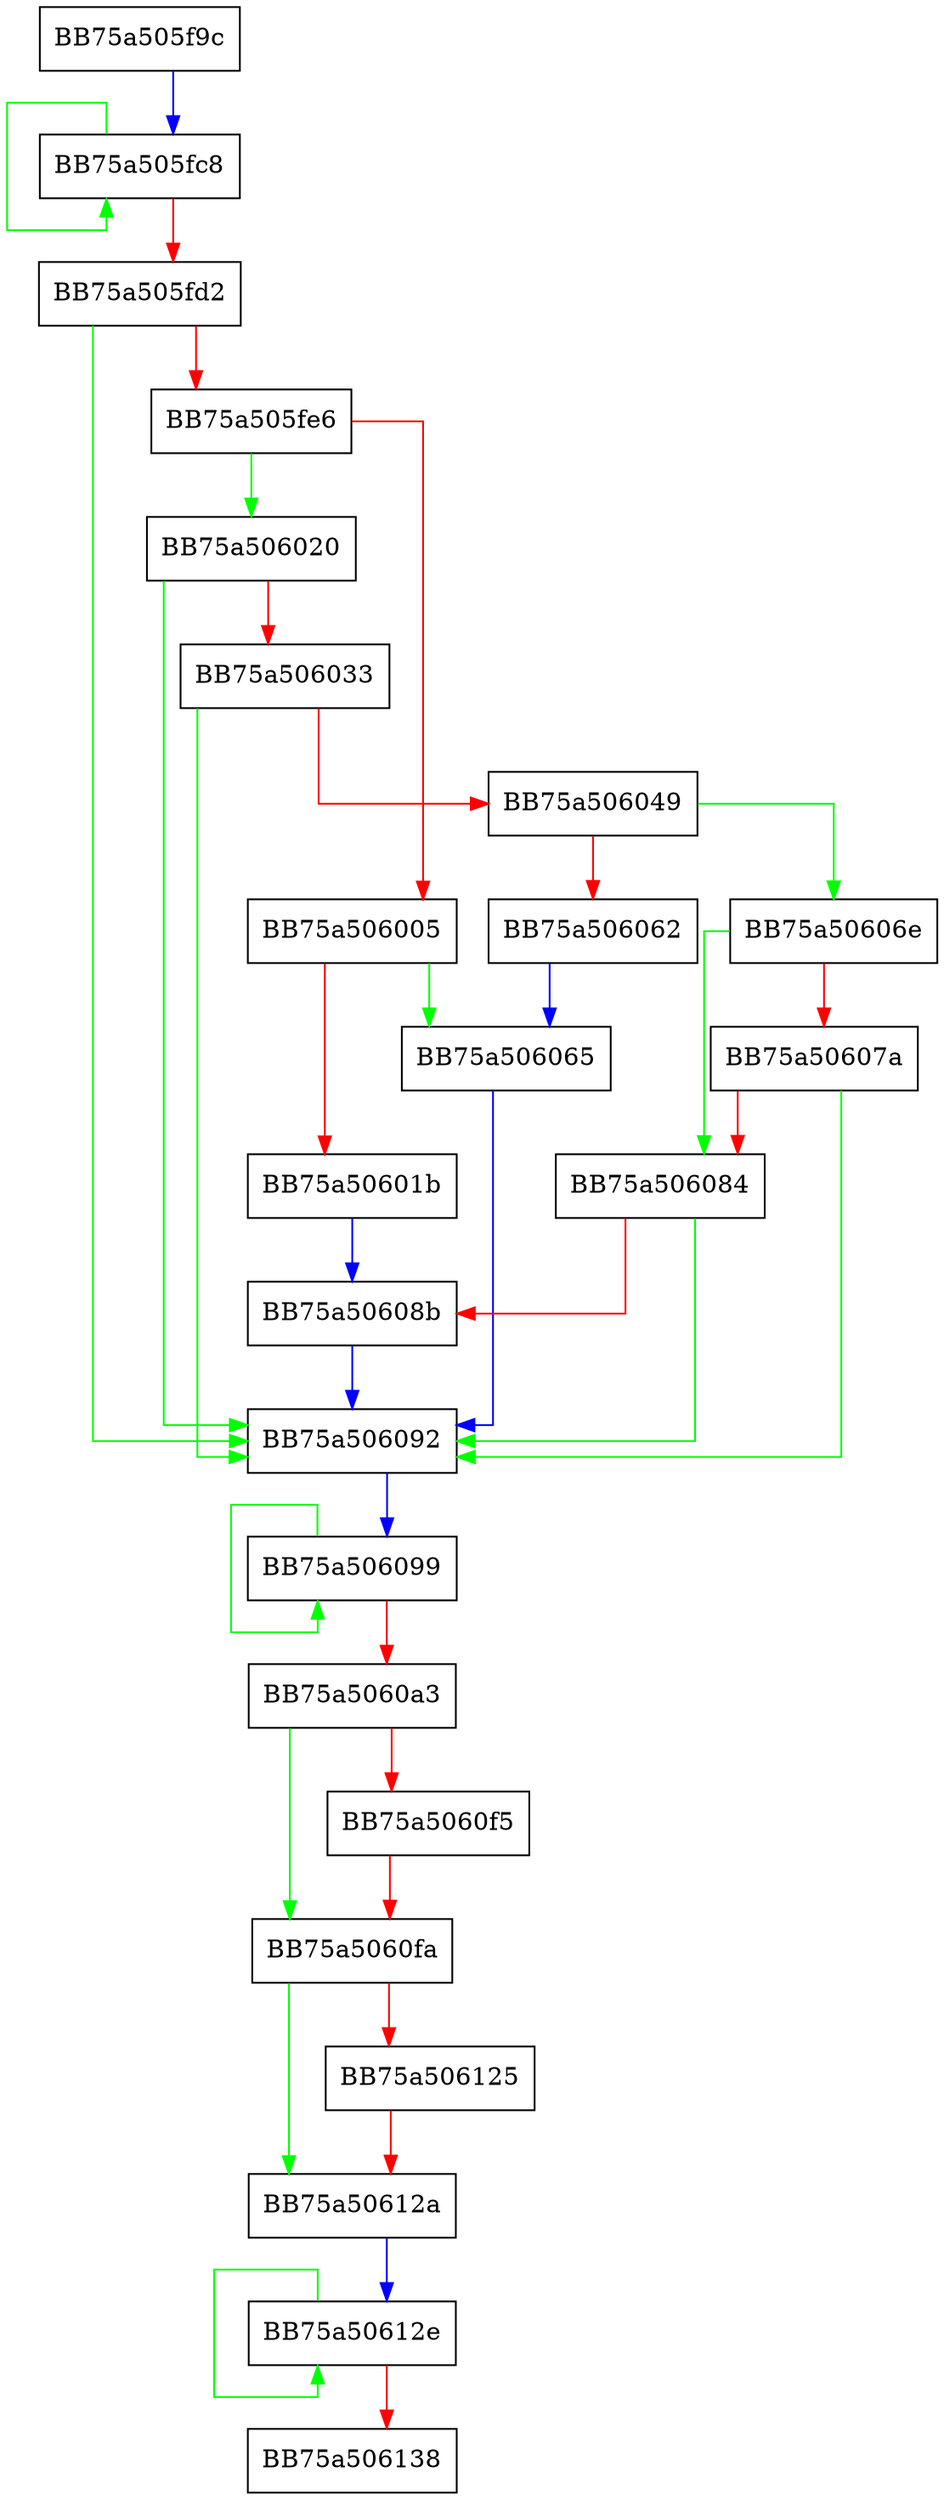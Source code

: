 digraph setUpPath {
  node [shape="box"];
  graph [splines=ortho];
  BB75a505f9c -> BB75a505fc8 [color="blue"];
  BB75a505fc8 -> BB75a505fc8 [color="green"];
  BB75a505fc8 -> BB75a505fd2 [color="red"];
  BB75a505fd2 -> BB75a506092 [color="green"];
  BB75a505fd2 -> BB75a505fe6 [color="red"];
  BB75a505fe6 -> BB75a506020 [color="green"];
  BB75a505fe6 -> BB75a506005 [color="red"];
  BB75a506005 -> BB75a506065 [color="green"];
  BB75a506005 -> BB75a50601b [color="red"];
  BB75a50601b -> BB75a50608b [color="blue"];
  BB75a506020 -> BB75a506092 [color="green"];
  BB75a506020 -> BB75a506033 [color="red"];
  BB75a506033 -> BB75a506092 [color="green"];
  BB75a506033 -> BB75a506049 [color="red"];
  BB75a506049 -> BB75a50606e [color="green"];
  BB75a506049 -> BB75a506062 [color="red"];
  BB75a506062 -> BB75a506065 [color="blue"];
  BB75a506065 -> BB75a506092 [color="blue"];
  BB75a50606e -> BB75a506084 [color="green"];
  BB75a50606e -> BB75a50607a [color="red"];
  BB75a50607a -> BB75a506092 [color="green"];
  BB75a50607a -> BB75a506084 [color="red"];
  BB75a506084 -> BB75a506092 [color="green"];
  BB75a506084 -> BB75a50608b [color="red"];
  BB75a50608b -> BB75a506092 [color="blue"];
  BB75a506092 -> BB75a506099 [color="blue"];
  BB75a506099 -> BB75a506099 [color="green"];
  BB75a506099 -> BB75a5060a3 [color="red"];
  BB75a5060a3 -> BB75a5060fa [color="green"];
  BB75a5060a3 -> BB75a5060f5 [color="red"];
  BB75a5060f5 -> BB75a5060fa [color="red"];
  BB75a5060fa -> BB75a50612a [color="green"];
  BB75a5060fa -> BB75a506125 [color="red"];
  BB75a506125 -> BB75a50612a [color="red"];
  BB75a50612a -> BB75a50612e [color="blue"];
  BB75a50612e -> BB75a50612e [color="green"];
  BB75a50612e -> BB75a506138 [color="red"];
}